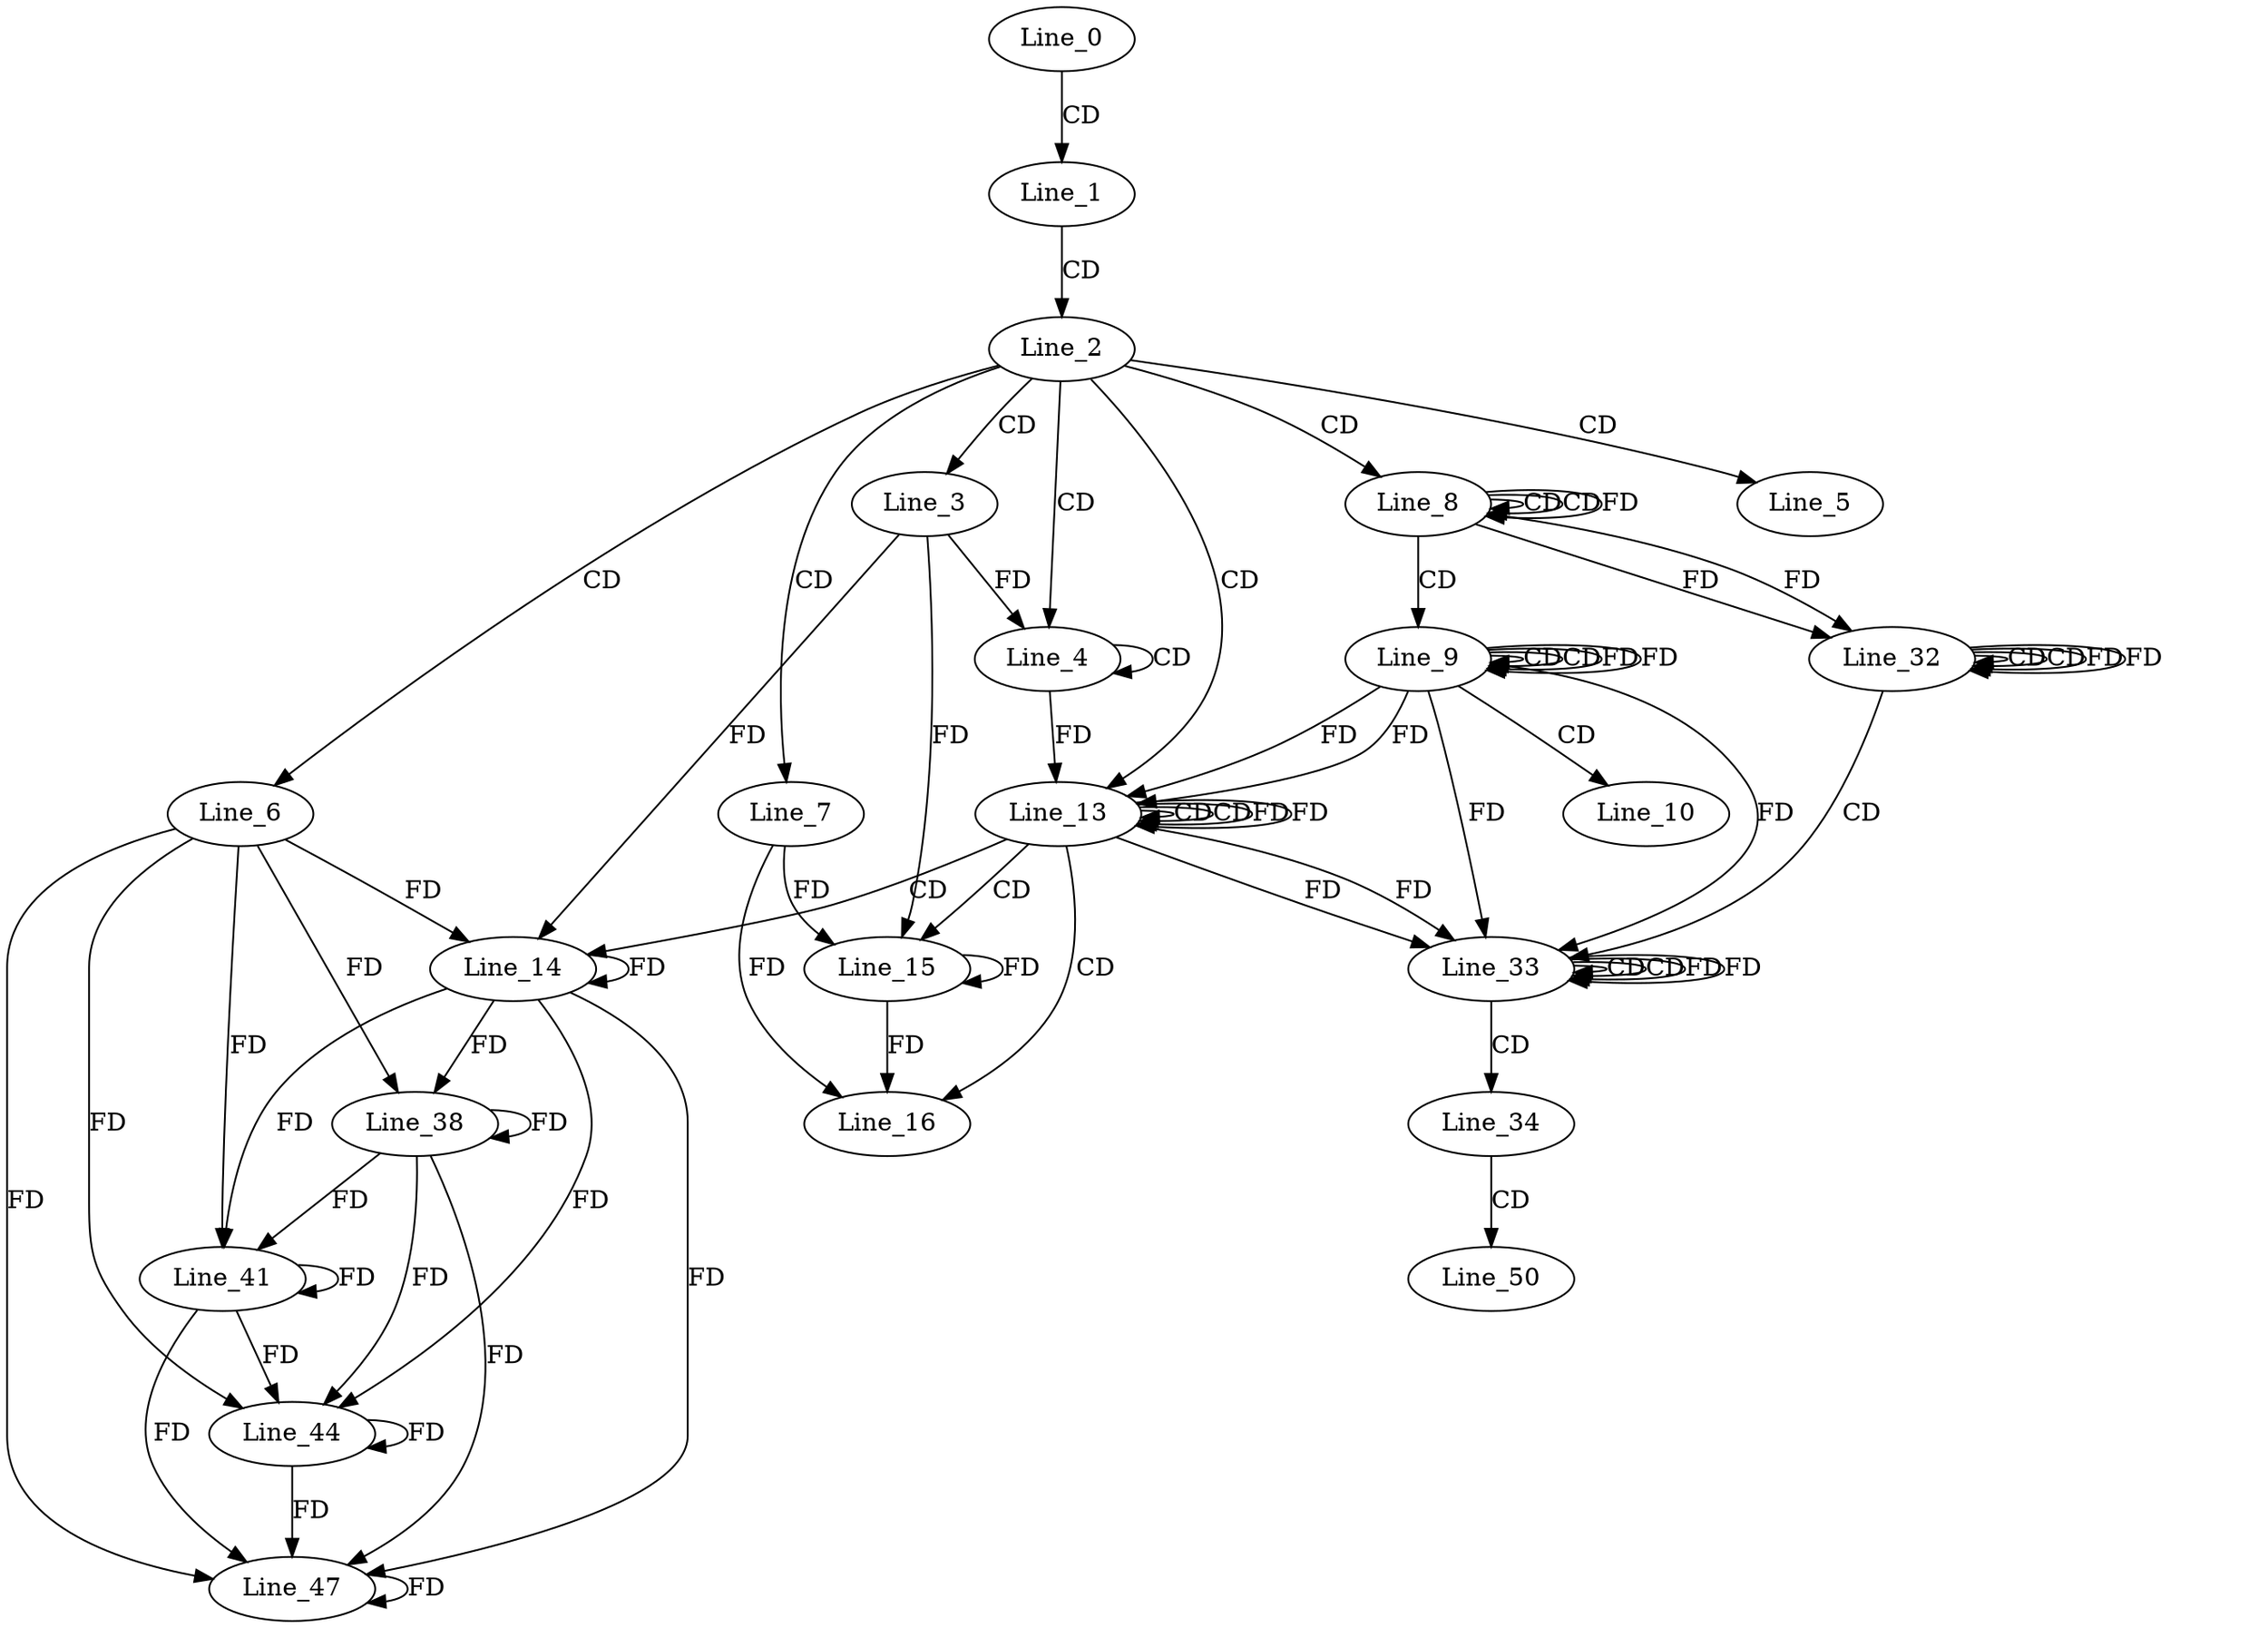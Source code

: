 digraph G {
  Line_0;
  Line_1;
  Line_2;
  Line_3;
  Line_4;
  Line_4;
  Line_5;
  Line_6;
  Line_7;
  Line_8;
  Line_8;
  Line_8;
  Line_9;
  Line_9;
  Line_9;
  Line_10;
  Line_13;
  Line_13;
  Line_13;
  Line_14;
  Line_14;
  Line_15;
  Line_15;
  Line_16;
  Line_32;
  Line_32;
  Line_32;
  Line_33;
  Line_33;
  Line_33;
  Line_34;
  Line_38;
  Line_41;
  Line_44;
  Line_47;
  Line_50;
  Line_0 -> Line_1 [ label="CD" ];
  Line_1 -> Line_2 [ label="CD" ];
  Line_2 -> Line_3 [ label="CD" ];
  Line_2 -> Line_4 [ label="CD" ];
  Line_4 -> Line_4 [ label="CD" ];
  Line_3 -> Line_4 [ label="FD" ];
  Line_2 -> Line_5 [ label="CD" ];
  Line_2 -> Line_6 [ label="CD" ];
  Line_2 -> Line_7 [ label="CD" ];
  Line_2 -> Line_8 [ label="CD" ];
  Line_8 -> Line_8 [ label="CD" ];
  Line_8 -> Line_8 [ label="CD" ];
  Line_8 -> Line_8 [ label="FD" ];
  Line_8 -> Line_9 [ label="CD" ];
  Line_9 -> Line_9 [ label="CD" ];
  Line_9 -> Line_9 [ label="CD" ];
  Line_9 -> Line_9 [ label="FD" ];
  Line_9 -> Line_10 [ label="CD" ];
  Line_2 -> Line_13 [ label="CD" ];
  Line_13 -> Line_13 [ label="CD" ];
  Line_9 -> Line_13 [ label="FD" ];
  Line_4 -> Line_13 [ label="FD" ];
  Line_13 -> Line_13 [ label="CD" ];
  Line_13 -> Line_13 [ label="FD" ];
  Line_9 -> Line_13 [ label="FD" ];
  Line_13 -> Line_14 [ label="CD" ];
  Line_14 -> Line_14 [ label="FD" ];
  Line_6 -> Line_14 [ label="FD" ];
  Line_3 -> Line_14 [ label="FD" ];
  Line_13 -> Line_15 [ label="CD" ];
  Line_15 -> Line_15 [ label="FD" ];
  Line_7 -> Line_15 [ label="FD" ];
  Line_3 -> Line_15 [ label="FD" ];
  Line_13 -> Line_16 [ label="CD" ];
  Line_15 -> Line_16 [ label="FD" ];
  Line_7 -> Line_16 [ label="FD" ];
  Line_32 -> Line_32 [ label="CD" ];
  Line_8 -> Line_32 [ label="FD" ];
  Line_32 -> Line_32 [ label="CD" ];
  Line_32 -> Line_32 [ label="FD" ];
  Line_8 -> Line_32 [ label="FD" ];
  Line_32 -> Line_33 [ label="CD" ];
  Line_33 -> Line_33 [ label="CD" ];
  Line_13 -> Line_33 [ label="FD" ];
  Line_9 -> Line_33 [ label="FD" ];
  Line_33 -> Line_33 [ label="CD" ];
  Line_33 -> Line_33 [ label="FD" ];
  Line_13 -> Line_33 [ label="FD" ];
  Line_9 -> Line_33 [ label="FD" ];
  Line_33 -> Line_34 [ label="CD" ];
  Line_38 -> Line_38 [ label="FD" ];
  Line_14 -> Line_38 [ label="FD" ];
  Line_6 -> Line_38 [ label="FD" ];
  Line_38 -> Line_41 [ label="FD" ];
  Line_41 -> Line_41 [ label="FD" ];
  Line_14 -> Line_41 [ label="FD" ];
  Line_6 -> Line_41 [ label="FD" ];
  Line_38 -> Line_44 [ label="FD" ];
  Line_41 -> Line_44 [ label="FD" ];
  Line_44 -> Line_44 [ label="FD" ];
  Line_14 -> Line_44 [ label="FD" ];
  Line_6 -> Line_44 [ label="FD" ];
  Line_38 -> Line_47 [ label="FD" ];
  Line_41 -> Line_47 [ label="FD" ];
  Line_44 -> Line_47 [ label="FD" ];
  Line_47 -> Line_47 [ label="FD" ];
  Line_14 -> Line_47 [ label="FD" ];
  Line_6 -> Line_47 [ label="FD" ];
  Line_34 -> Line_50 [ label="CD" ];
  Line_9 -> Line_9 [ label="FD" ];
  Line_13 -> Line_13 [ label="FD" ];
  Line_32 -> Line_32 [ label="FD" ];
  Line_33 -> Line_33 [ label="FD" ];
}
